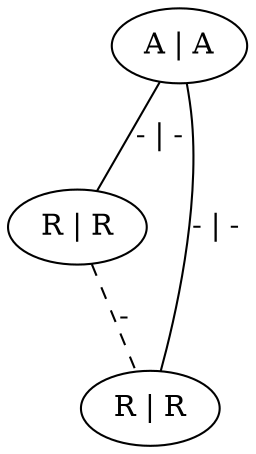 graph G {
	0 [ label="A | A" ]
	1 [ label="R | R" ]
	2 [ label="R | R" ]
	0 -- 1 [ label="- | -" ]
	0 -- 2 [ label="- | -" ]
	1 -- 2 [ style=dashed label="-" ]
}
